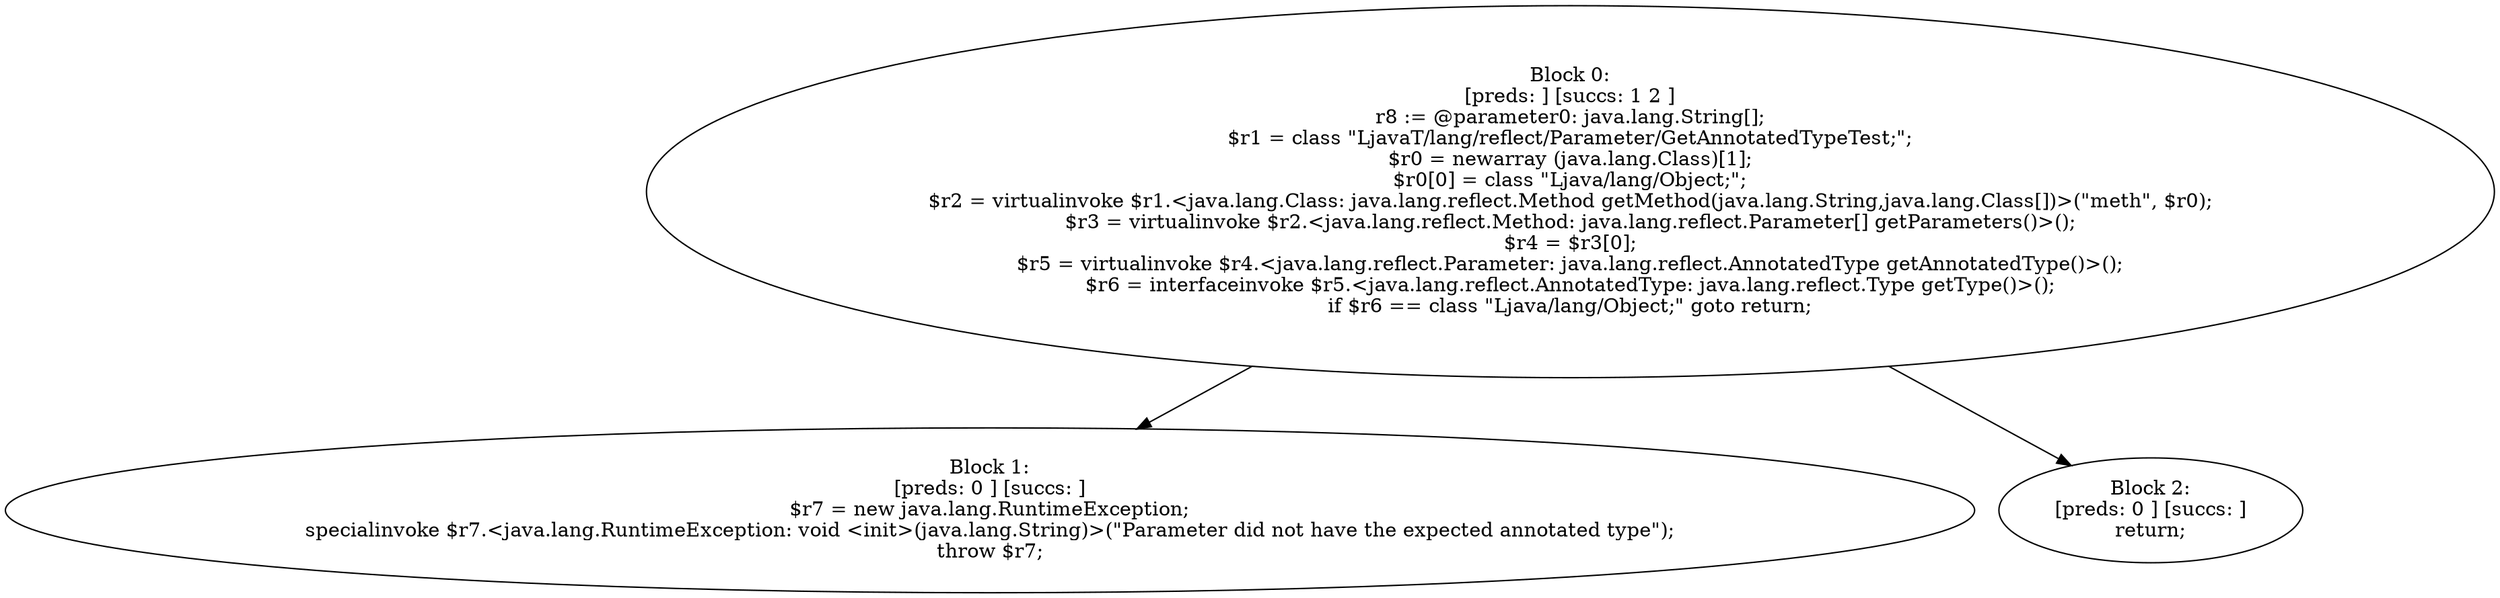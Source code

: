 digraph "unitGraph" {
    "Block 0:
[preds: ] [succs: 1 2 ]
r8 := @parameter0: java.lang.String[];
$r1 = class \"LjavaT/lang/reflect/Parameter/GetAnnotatedTypeTest;\";
$r0 = newarray (java.lang.Class)[1];
$r0[0] = class \"Ljava/lang/Object;\";
$r2 = virtualinvoke $r1.<java.lang.Class: java.lang.reflect.Method getMethod(java.lang.String,java.lang.Class[])>(\"meth\", $r0);
$r3 = virtualinvoke $r2.<java.lang.reflect.Method: java.lang.reflect.Parameter[] getParameters()>();
$r4 = $r3[0];
$r5 = virtualinvoke $r4.<java.lang.reflect.Parameter: java.lang.reflect.AnnotatedType getAnnotatedType()>();
$r6 = interfaceinvoke $r5.<java.lang.reflect.AnnotatedType: java.lang.reflect.Type getType()>();
if $r6 == class \"Ljava/lang/Object;\" goto return;
"
    "Block 1:
[preds: 0 ] [succs: ]
$r7 = new java.lang.RuntimeException;
specialinvoke $r7.<java.lang.RuntimeException: void <init>(java.lang.String)>(\"Parameter did not have the expected annotated type\");
throw $r7;
"
    "Block 2:
[preds: 0 ] [succs: ]
return;
"
    "Block 0:
[preds: ] [succs: 1 2 ]
r8 := @parameter0: java.lang.String[];
$r1 = class \"LjavaT/lang/reflect/Parameter/GetAnnotatedTypeTest;\";
$r0 = newarray (java.lang.Class)[1];
$r0[0] = class \"Ljava/lang/Object;\";
$r2 = virtualinvoke $r1.<java.lang.Class: java.lang.reflect.Method getMethod(java.lang.String,java.lang.Class[])>(\"meth\", $r0);
$r3 = virtualinvoke $r2.<java.lang.reflect.Method: java.lang.reflect.Parameter[] getParameters()>();
$r4 = $r3[0];
$r5 = virtualinvoke $r4.<java.lang.reflect.Parameter: java.lang.reflect.AnnotatedType getAnnotatedType()>();
$r6 = interfaceinvoke $r5.<java.lang.reflect.AnnotatedType: java.lang.reflect.Type getType()>();
if $r6 == class \"Ljava/lang/Object;\" goto return;
"->"Block 1:
[preds: 0 ] [succs: ]
$r7 = new java.lang.RuntimeException;
specialinvoke $r7.<java.lang.RuntimeException: void <init>(java.lang.String)>(\"Parameter did not have the expected annotated type\");
throw $r7;
";
    "Block 0:
[preds: ] [succs: 1 2 ]
r8 := @parameter0: java.lang.String[];
$r1 = class \"LjavaT/lang/reflect/Parameter/GetAnnotatedTypeTest;\";
$r0 = newarray (java.lang.Class)[1];
$r0[0] = class \"Ljava/lang/Object;\";
$r2 = virtualinvoke $r1.<java.lang.Class: java.lang.reflect.Method getMethod(java.lang.String,java.lang.Class[])>(\"meth\", $r0);
$r3 = virtualinvoke $r2.<java.lang.reflect.Method: java.lang.reflect.Parameter[] getParameters()>();
$r4 = $r3[0];
$r5 = virtualinvoke $r4.<java.lang.reflect.Parameter: java.lang.reflect.AnnotatedType getAnnotatedType()>();
$r6 = interfaceinvoke $r5.<java.lang.reflect.AnnotatedType: java.lang.reflect.Type getType()>();
if $r6 == class \"Ljava/lang/Object;\" goto return;
"->"Block 2:
[preds: 0 ] [succs: ]
return;
";
}
